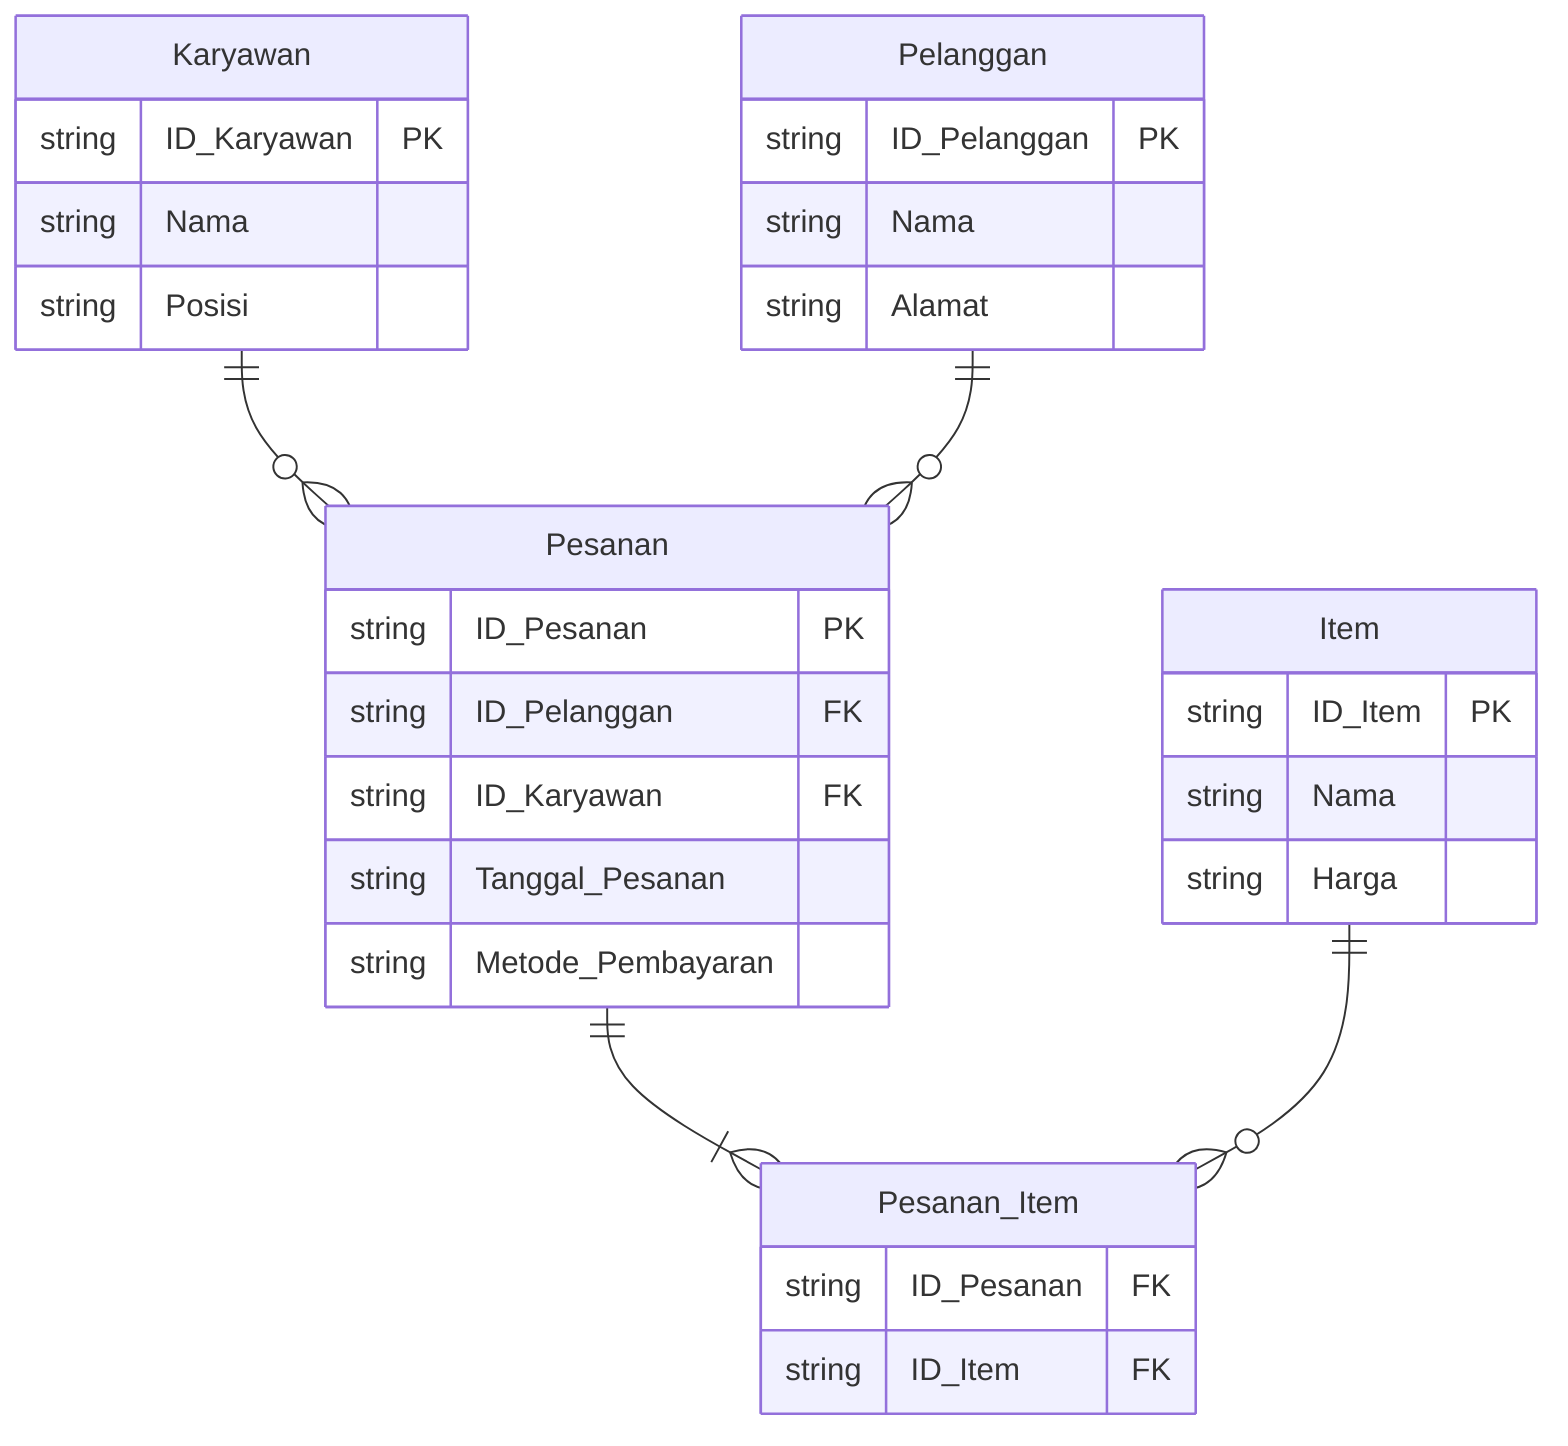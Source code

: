 erDiagram 
  Karyawan {
      string ID_Karyawan PK
      string Nama
      string Posisi
  }

  Pelanggan {
    string ID_Pelanggan PK
    string Nama
    string Alamat
  }

  Pesanan {
    string ID_Pesanan PK
    string ID_Pelanggan FK
    string ID_Karyawan FK
    string Tanggal_Pesanan
    string Metode_Pembayaran
  }

  Item {
    string ID_Item PK
    string Nama
    string Harga
  }

  Pesanan_Item {
    string ID_Pesanan FK
    string ID_Item FK
  }

  Pesanan ||--|{ Pesanan_Item : ""
  Item ||--o{ Pesanan_Item : ""
  Karyawan ||--o{ Pesanan : ""
  Pelanggan ||--o{ Pesanan : ""